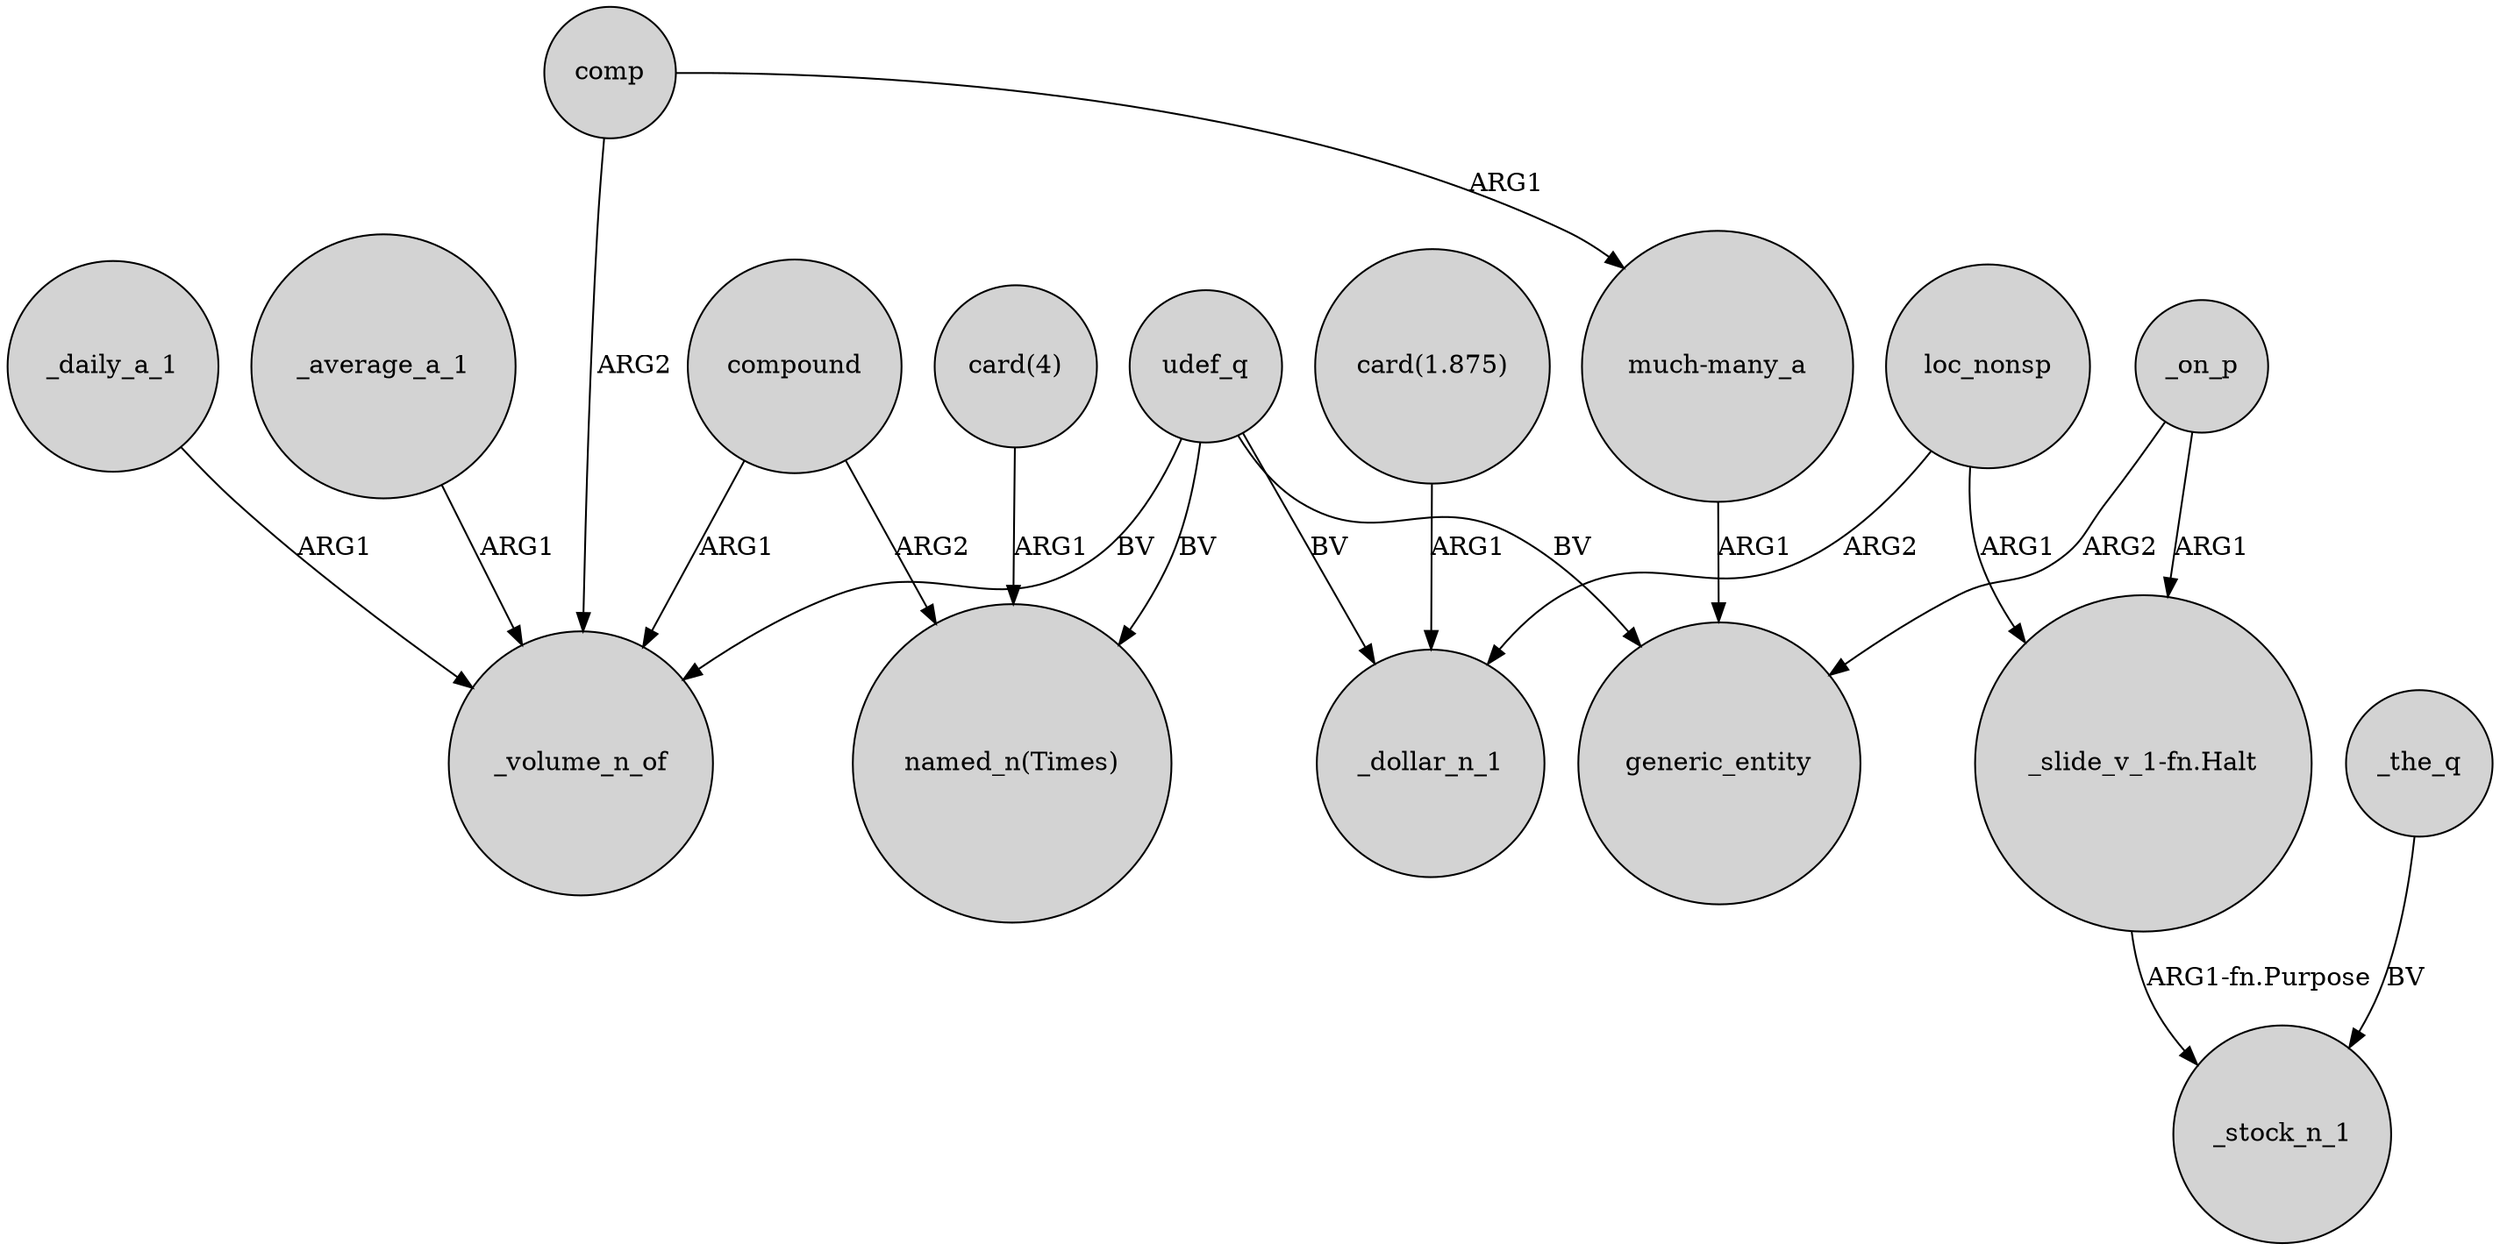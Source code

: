 digraph {
	node [shape=circle style=filled]
	compound -> _volume_n_of [label=ARG1]
	loc_nonsp -> _dollar_n_1 [label=ARG2]
	loc_nonsp -> "_slide_v_1-fn.Halt" [label=ARG1]
	"card(1.875)" -> _dollar_n_1 [label=ARG1]
	_daily_a_1 -> _volume_n_of [label=ARG1]
	udef_q -> _volume_n_of [label=BV]
	udef_q -> generic_entity [label=BV]
	comp -> "much-many_a" [label=ARG1]
	_the_q -> _stock_n_1 [label=BV]
	_average_a_1 -> _volume_n_of [label=ARG1]
	"card(4)" -> "named_n(Times)" [label=ARG1]
	compound -> "named_n(Times)" [label=ARG2]
	comp -> _volume_n_of [label=ARG2]
	"much-many_a" -> generic_entity [label=ARG1]
	udef_q -> _dollar_n_1 [label=BV]
	"_slide_v_1-fn.Halt" -> _stock_n_1 [label="ARG1-fn.Purpose"]
	udef_q -> "named_n(Times)" [label=BV]
	_on_p -> "_slide_v_1-fn.Halt" [label=ARG1]
	_on_p -> generic_entity [label=ARG2]
}
